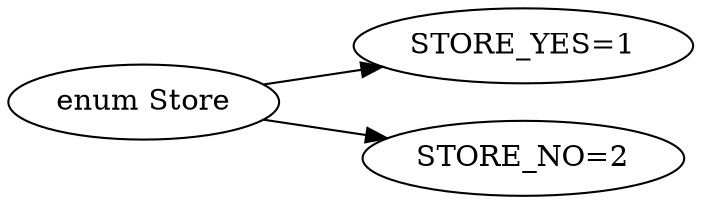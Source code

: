 digraph Store {
        rankdir=LR
        s [label="enum Store"]
        s -> "STORE_YES=1"
        s -> "STORE_NO=2"
}

